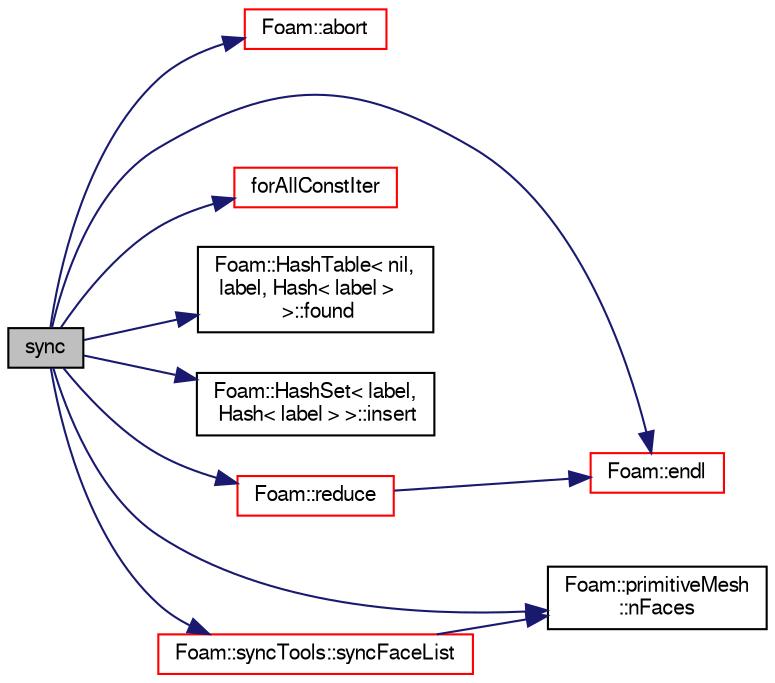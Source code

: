 digraph "sync"
{
  bgcolor="transparent";
  edge [fontname="FreeSans",fontsize="10",labelfontname="FreeSans",labelfontsize="10"];
  node [fontname="FreeSans",fontsize="10",shape=record];
  rankdir="LR";
  Node322 [label="sync",height=0.2,width=0.4,color="black", fillcolor="grey75", style="filled", fontcolor="black"];
  Node322 -> Node323 [color="midnightblue",fontsize="10",style="solid",fontname="FreeSans"];
  Node323 [label="Foam::abort",height=0.2,width=0.4,color="red",URL="$a21124.html#a447107a607d03e417307c203fa5fb44b"];
  Node322 -> Node331 [color="midnightblue",fontsize="10",style="solid",fontname="FreeSans"];
  Node331 [label="Foam::endl",height=0.2,width=0.4,color="red",URL="$a21124.html#a2db8fe02a0d3909e9351bb4275b23ce4",tooltip="Add newline and flush stream. "];
  Node322 -> Node366 [color="midnightblue",fontsize="10",style="solid",fontname="FreeSans"];
  Node366 [label="forAllConstIter",height=0.2,width=0.4,color="red",URL="$a38141.html#ae21e2836509b0fa7f7cedf6493b11b09"];
  Node322 -> Node625 [color="midnightblue",fontsize="10",style="solid",fontname="FreeSans"];
  Node625 [label="Foam::HashTable\< nil,\l label, Hash\< label \>\l \>::found",height=0.2,width=0.4,color="black",URL="$a25702.html#a9a7a02c333e3e98344a1e5b891c4d985",tooltip="Return true if hashedEntry is found in table. "];
  Node322 -> Node626 [color="midnightblue",fontsize="10",style="solid",fontname="FreeSans"];
  Node626 [label="Foam::HashSet\< label,\l Hash\< label \> \>::insert",height=0.2,width=0.4,color="black",URL="$a25690.html#a49f0753d9652681fc3a81f59951a0ad7",tooltip="Insert a new entry. "];
  Node322 -> Node407 [color="midnightblue",fontsize="10",style="solid",fontname="FreeSans"];
  Node407 [label="Foam::primitiveMesh\l::nFaces",height=0.2,width=0.4,color="black",URL="$a27530.html#abe602c985a3c9ffa67176e969e77ca6f"];
  Node322 -> Node627 [color="midnightblue",fontsize="10",style="solid",fontname="FreeSans"];
  Node627 [label="Foam::reduce",height=0.2,width=0.4,color="red",URL="$a21124.html#a7ffd6af4acc2eb9ba72ee296b5ecda23"];
  Node627 -> Node331 [color="midnightblue",fontsize="10",style="solid",fontname="FreeSans"];
  Node322 -> Node629 [color="midnightblue",fontsize="10",style="solid",fontname="FreeSans"];
  Node629 [label="Foam::syncTools::syncFaceList",height=0.2,width=0.4,color="red",URL="$a27502.html#abed40ebf1b90b365509600f5e7b004b7",tooltip="Synchronize values on all mesh faces. "];
  Node629 -> Node407 [color="midnightblue",fontsize="10",style="solid",fontname="FreeSans"];
}
